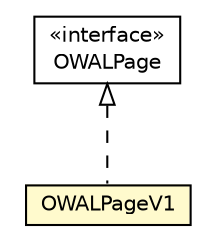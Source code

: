 #!/usr/local/bin/dot
#
# Class diagram 
# Generated by UMLGraph version R5_6-24-gf6e263 (http://www.umlgraph.org/)
#

digraph G {
	edge [fontname="Helvetica",fontsize=10,labelfontname="Helvetica",labelfontsize=10];
	node [fontname="Helvetica",fontsize=10,shape=plaintext];
	nodesep=0.25;
	ranksep=0.5;
	// com.orientechnologies.orient.core.storage.impl.local.paginated.wal.OWALPage
	c4364138 [label=<<table title="com.orientechnologies.orient.core.storage.impl.local.paginated.wal.OWALPage" border="0" cellborder="1" cellspacing="0" cellpadding="2" port="p" href="./OWALPage.html">
		<tr><td><table border="0" cellspacing="0" cellpadding="1">
<tr><td align="center" balign="center"> &#171;interface&#187; </td></tr>
<tr><td align="center" balign="center"> OWALPage </td></tr>
		</table></td></tr>
		</table>>, URL="./OWALPage.html", fontname="Helvetica", fontcolor="black", fontsize=10.0];
	// com.orientechnologies.orient.core.storage.impl.local.paginated.wal.OWALPageV1
	c4364141 [label=<<table title="com.orientechnologies.orient.core.storage.impl.local.paginated.wal.OWALPageV1" border="0" cellborder="1" cellspacing="0" cellpadding="2" port="p" bgcolor="lemonChiffon" href="./OWALPageV1.html">
		<tr><td><table border="0" cellspacing="0" cellpadding="1">
<tr><td align="center" balign="center"> OWALPageV1 </td></tr>
		</table></td></tr>
		</table>>, URL="./OWALPageV1.html", fontname="Helvetica", fontcolor="black", fontsize=10.0];
	//com.orientechnologies.orient.core.storage.impl.local.paginated.wal.OWALPageV1 implements com.orientechnologies.orient.core.storage.impl.local.paginated.wal.OWALPage
	c4364138:p -> c4364141:p [dir=back,arrowtail=empty,style=dashed];
}

